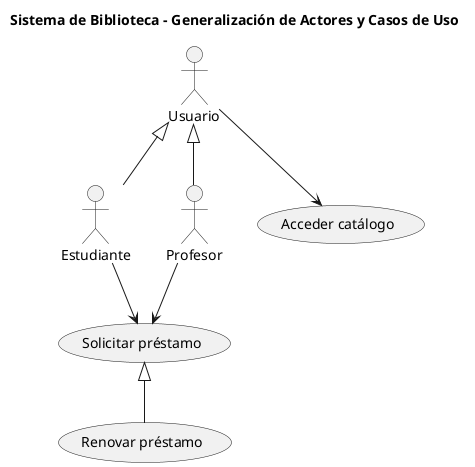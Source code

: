 @startuml
title Sistema de Biblioteca - Generalización de Actores y Casos de Uso

actor "Usuario" as U
actor "Estudiante" as E
actor "Profesor" as P

U <|-- E
U <|-- P

usecase "Acceder catálogo" as UC_Catalogo
usecase "Solicitar préstamo" as UC_Prestamo
usecase "Renovar préstamo" as UC_Renovar

UC_Prestamo <|-- UC_Renovar

U --> UC_Catalogo
E --> UC_Prestamo
P --> UC_Prestamo
@enduml
